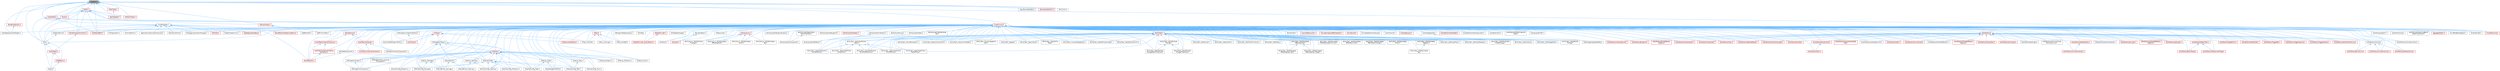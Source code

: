 digraph "IntVector.h"
{
 // INTERACTIVE_SVG=YES
 // LATEX_PDF_SIZE
  bgcolor="transparent";
  edge [fontname=Helvetica,fontsize=10,labelfontname=Helvetica,labelfontsize=10];
  node [fontname=Helvetica,fontsize=10,shape=box,height=0.2,width=0.4];
  Node1 [id="Node000001",label="IntVector.h",height=0.2,width=0.4,color="gray40", fillcolor="grey60", style="filled", fontcolor="black",tooltip=" "];
  Node1 -> Node2 [id="edge1_Node000001_Node000002",dir="back",color="steelblue1",style="solid",tooltip=" "];
  Node2 [id="Node000002",label="ClearReplacementShaders.h",height=0.2,width=0.4,color="grey40", fillcolor="white", style="filled",URL="$d9/d4e/ClearReplacementShaders_8h.html",tooltip=" "];
  Node1 -> Node3 [id="edge2_Node000001_Node000003",dir="back",color="steelblue1",style="solid",tooltip=" "];
  Node3 [id="Node000003",label="CopyTextureShaders.h",height=0.2,width=0.4,color="grey40", fillcolor="white", style="filled",URL="$dc/d7f/CopyTextureShaders_8h.html",tooltip=" "];
  Node1 -> Node4 [id="edge3_Node000001_Node000004",dir="back",color="steelblue1",style="solid",tooltip=" "];
  Node4 [id="Node000004",label="Core.h",height=0.2,width=0.4,color="grey40", fillcolor="white", style="filled",URL="$d6/dd7/Core_8h.html",tooltip=" "];
  Node4 -> Node5 [id="edge4_Node000004_Node000005",dir="back",color="steelblue1",style="solid",tooltip=" "];
  Node5 [id="Node000005",label="CoreUObject.h",height=0.2,width=0.4,color="red", fillcolor="#FFF0F0", style="filled",URL="$d0/ded/CoreUObject_8h.html",tooltip=" "];
  Node5 -> Node6 [id="edge5_Node000005_Node000006",dir="back",color="steelblue1",style="solid",tooltip=" "];
  Node6 [id="Node000006",label="Engine.h",height=0.2,width=0.4,color="grey40", fillcolor="white", style="filled",URL="$d1/d34/Public_2Engine_8h.html",tooltip=" "];
  Node5 -> Node8 [id="edge6_Node000005_Node000008",dir="back",color="steelblue1",style="solid",tooltip=" "];
  Node8 [id="Node000008",label="SlateBasics.h",height=0.2,width=0.4,color="red", fillcolor="#FFF0F0", style="filled",URL="$da/d2f/SlateBasics_8h.html",tooltip=" "];
  Node8 -> Node6 [id="edge7_Node000008_Node000006",dir="back",color="steelblue1",style="solid",tooltip=" "];
  Node4 -> Node6 [id="edge8_Node000004_Node000006",dir="back",color="steelblue1",style="solid",tooltip=" "];
  Node4 -> Node8 [id="edge9_Node000004_Node000008",dir="back",color="steelblue1",style="solid",tooltip=" "];
  Node1 -> Node13 [id="edge10_Node000001_Node000013",dir="back",color="steelblue1",style="solid",tooltip=" "];
  Node13 [id="Node000013",label="CoreDelegates.h",height=0.2,width=0.4,color="grey40", fillcolor="white", style="filled",URL="$d9/dc2/CoreDelegates_8h.html",tooltip=" "];
  Node13 -> Node14 [id="edge11_Node000013_Node000014",dir="back",color="steelblue1",style="solid",tooltip=" "];
  Node14 [id="Node000014",label="ApplicationLifecycleComponent.h",height=0.2,width=0.4,color="grey40", fillcolor="white", style="filled",URL="$de/db6/ApplicationLifecycleComponent_8h.html",tooltip=" "];
  Node13 -> Node15 [id="edge12_Node000013_Node000015",dir="back",color="steelblue1",style="solid",tooltip=" "];
  Node15 [id="Node000015",label="CallbackDevice.h",height=0.2,width=0.4,color="grey40", fillcolor="white", style="filled",URL="$d1/d7e/CallbackDevice_8h.html",tooltip=" "];
  Node15 -> Node4 [id="edge13_Node000015_Node000004",dir="back",color="steelblue1",style="solid",tooltip=" "];
  Node13 -> Node4 [id="edge14_Node000013_Node000004",dir="back",color="steelblue1",style="solid",tooltip=" "];
  Node13 -> Node16 [id="edge15_Node000013_Node000016",dir="back",color="steelblue1",style="solid",tooltip=" "];
  Node16 [id="Node000016",label="CoreSharedPCH.h",height=0.2,width=0.4,color="red", fillcolor="#FFF0F0", style="filled",URL="$d8/de5/CoreSharedPCH_8h.html",tooltip=" "];
  Node13 -> Node21 [id="edge16_Node000013_Node000021",dir="back",color="steelblue1",style="solid",tooltip=" "];
  Node21 [id="Node000021",label="KeyChainUtilities.h",height=0.2,width=0.4,color="grey40", fillcolor="white", style="filled",URL="$db/d66/KeyChainUtilities_8h.html",tooltip=" "];
  Node13 -> Node22 [id="edge17_Node000013_Node000022",dir="back",color="steelblue1",style="solid",tooltip=" "];
  Node22 [id="Node000022",label="NullApplication.h",height=0.2,width=0.4,color="grey40", fillcolor="white", style="filled",URL="$d8/deb/NullApplication_8h.html",tooltip=" "];
  Node13 -> Node23 [id="edge18_Node000013_Node000023",dir="back",color="steelblue1",style="solid",tooltip=" "];
  Node23 [id="Node000023",label="PackageLocalizationManager.h",height=0.2,width=0.4,color="grey40", fillcolor="white", style="filled",URL="$d6/d19/PackageLocalizationManager_8h.html",tooltip=" "];
  Node13 -> Node24 [id="edge19_Node000013_Node000024",dir="back",color="steelblue1",style="solid",tooltip=" "];
  Node24 [id="Node000024",label="RuntimeErrors.h",height=0.2,width=0.4,color="grey40", fillcolor="white", style="filled",URL="$de/d4b/RuntimeErrors_8h.html",tooltip=" "];
  Node13 -> Node25 [id="edge20_Node000013_Node000025",dir="back",color="steelblue1",style="solid",tooltip=" "];
  Node25 [id="Node000025",label="SWindow.h",height=0.2,width=0.4,color="red", fillcolor="#FFF0F0", style="filled",URL="$d2/d6d/SWindow_8h.html",tooltip=" "];
  Node13 -> Node465 [id="edge21_Node000013_Node000465",dir="back",color="steelblue1",style="solid",tooltip=" "];
  Node465 [id="Node000465",label="ShaderCodeArchive.h",height=0.2,width=0.4,color="grey40", fillcolor="white", style="filled",URL="$d4/dfd/ShaderCodeArchive_8h.html",tooltip=" "];
  Node13 -> Node466 [id="edge22_Node000013_Node000466",dir="back",color="steelblue1",style="solid",tooltip=" "];
  Node466 [id="Node000466",label="SlateApplicationBase.h",height=0.2,width=0.4,color="red", fillcolor="#FFF0F0", style="filled",URL="$d2/dfe/SlateApplicationBase_8h.html",tooltip=" "];
  Node13 -> Node183 [id="edge23_Node000013_Node000183",dir="back",color="steelblue1",style="solid",tooltip=" "];
  Node183 [id="Node000183",label="WorldPartition.h",height=0.2,width=0.4,color="red", fillcolor="#FFF0F0", style="filled",URL="$de/d1e/WorldPartition_8h.html",tooltip=" "];
  Node13 -> Node198 [id="edge24_Node000013_Node000198",dir="back",color="steelblue1",style="solid",tooltip=" "];
  Node198 [id="Node000198",label="WorldPartitionStreamingPolicy.h",height=0.2,width=0.4,color="red", fillcolor="#FFF0F0", style="filled",URL="$d8/d37/WorldPartitionStreamingPolicy_8h.html",tooltip=" "];
  Node1 -> Node566 [id="edge25_Node000001_Node000566",dir="back",color="steelblue1",style="solid",tooltip=" "];
  Node566 [id="Node000566",label="CoreMinimal.h",height=0.2,width=0.4,color="red", fillcolor="#FFF0F0", style="filled",URL="$d7/d67/CoreMinimal_8h.html",tooltip=" "];
  Node566 -> Node567 [id="edge26_Node000566_Node000567",dir="back",color="steelblue1",style="solid",tooltip=" "];
  Node567 [id="Node000567",label="AIAsyncTaskBlueprintProxy.h",height=0.2,width=0.4,color="grey40", fillcolor="white", style="filled",URL="$db/d07/AIAsyncTaskBlueprintProxy_8h.html",tooltip=" "];
  Node566 -> Node568 [id="edge27_Node000566_Node000568",dir="back",color="steelblue1",style="solid",tooltip=" "];
  Node568 [id="Node000568",label="AIBlueprintHelperLibrary.h",height=0.2,width=0.4,color="grey40", fillcolor="white", style="filled",URL="$dc/d00/AIBlueprintHelperLibrary_8h.html",tooltip=" "];
  Node566 -> Node569 [id="edge28_Node000566_Node000569",dir="back",color="steelblue1",style="solid",tooltip=" "];
  Node569 [id="Node000569",label="AIConfig.h",height=0.2,width=0.4,color="grey40", fillcolor="white", style="filled",URL="$da/da3/AIConfig_8h.html",tooltip=" "];
  Node566 -> Node570 [id="edge29_Node000566_Node000570",dir="back",color="steelblue1",style="solid",tooltip=" "];
  Node570 [id="Node000570",label="AIController.h",height=0.2,width=0.4,color="red", fillcolor="#FFF0F0", style="filled",URL="$d7/dd8/AIController_8h.html",tooltip=" "];
  Node566 -> Node573 [id="edge30_Node000566_Node000573",dir="back",color="steelblue1",style="solid",tooltip=" "];
  Node573 [id="Node000573",label="AIDataProvider.h",height=0.2,width=0.4,color="red", fillcolor="#FFF0F0", style="filled",URL="$dd/d5b/AIDataProvider_8h.html",tooltip=" "];
  Node573 -> Node574 [id="edge31_Node000573_Node000574",dir="back",color="steelblue1",style="solid",tooltip=" "];
  Node574 [id="Node000574",label="AIDataProvider_QueryParams.h",height=0.2,width=0.4,color="red", fillcolor="#FFF0F0", style="filled",URL="$d3/dd9/AIDataProvider__QueryParams_8h.html",tooltip=" "];
  Node566 -> Node574 [id="edge32_Node000566_Node000574",dir="back",color="steelblue1",style="solid",tooltip=" "];
  Node566 -> Node584 [id="edge33_Node000566_Node000584",dir="back",color="steelblue1",style="solid",tooltip=" "];
  Node584 [id="Node000584",label="AIHotSpotManager.h",height=0.2,width=0.4,color="grey40", fillcolor="white", style="filled",URL="$da/d1d/AIHotSpotManager_8h.html",tooltip=" "];
  Node566 -> Node585 [id="edge34_Node000566_Node000585",dir="back",color="steelblue1",style="solid",tooltip=" "];
  Node585 [id="Node000585",label="AIModule.h",height=0.2,width=0.4,color="grey40", fillcolor="white", style="filled",URL="$d9/df1/AIModule_8h.html",tooltip=" "];
  Node566 -> Node586 [id="edge35_Node000566_Node000586",dir="back",color="steelblue1",style="solid",tooltip=" "];
  Node586 [id="Node000586",label="AIPerceptionComponent.h",height=0.2,width=0.4,color="grey40", fillcolor="white", style="filled",URL="$d6/d0a/AIPerceptionComponent_8h.html",tooltip=" "];
  Node566 -> Node587 [id="edge36_Node000566_Node000587",dir="back",color="steelblue1",style="solid",tooltip=" "];
  Node587 [id="Node000587",label="AIPerceptionListenerInterface.h",height=0.2,width=0.4,color="grey40", fillcolor="white", style="filled",URL="$d4/dd7/AIPerceptionListenerInterface_8h.html",tooltip=" "];
  Node587 -> Node570 [id="edge37_Node000587_Node000570",dir="back",color="steelblue1",style="solid",tooltip=" "];
  Node566 -> Node588 [id="edge38_Node000566_Node000588",dir="back",color="steelblue1",style="solid",tooltip=" "];
  Node588 [id="Node000588",label="AIPerceptionStimuliSource\lComponent.h",height=0.2,width=0.4,color="grey40", fillcolor="white", style="filled",URL="$df/da3/AIPerceptionStimuliSourceComponent_8h.html",tooltip=" "];
  Node566 -> Node589 [id="edge39_Node000566_Node000589",dir="back",color="steelblue1",style="solid",tooltip=" "];
  Node589 [id="Node000589",label="AIPerceptionSystem.h",height=0.2,width=0.4,color="grey40", fillcolor="white", style="filled",URL="$d0/d08/AIPerceptionSystem_8h.html",tooltip=" "];
  Node589 -> Node586 [id="edge40_Node000589_Node000586",dir="back",color="steelblue1",style="solid",tooltip=" "];
  Node566 -> Node590 [id="edge41_Node000566_Node000590",dir="back",color="steelblue1",style="solid",tooltip=" "];
  Node590 [id="Node000590",label="AIPerceptionTypes.h",height=0.2,width=0.4,color="grey40", fillcolor="white", style="filled",URL="$de/d00/AIPerceptionTypes_8h.html",tooltip=" "];
  Node590 -> Node586 [id="edge42_Node000590_Node000586",dir="back",color="steelblue1",style="solid",tooltip=" "];
  Node590 -> Node589 [id="edge43_Node000590_Node000589",dir="back",color="steelblue1",style="solid",tooltip=" "];
  Node590 -> Node591 [id="edge44_Node000590_Node000591",dir="back",color="steelblue1",style="solid",tooltip=" "];
  Node591 [id="Node000591",label="AISense.h",height=0.2,width=0.4,color="red", fillcolor="#FFF0F0", style="filled",URL="$d3/dbd/AISense_8h.html",tooltip=" "];
  Node591 -> Node586 [id="edge45_Node000591_Node000586",dir="back",color="steelblue1",style="solid",tooltip=" "];
  Node591 -> Node588 [id="edge46_Node000591_Node000588",dir="back",color="steelblue1",style="solid",tooltip=" "];
  Node591 -> Node589 [id="edge47_Node000591_Node000589",dir="back",color="steelblue1",style="solid",tooltip=" "];
  Node591 -> Node592 [id="edge48_Node000591_Node000592",dir="back",color="steelblue1",style="solid",tooltip=" "];
  Node592 [id="Node000592",label="AISenseConfig.h",height=0.2,width=0.4,color="grey40", fillcolor="white", style="filled",URL="$d4/d73/AISenseConfig_8h.html",tooltip=" "];
  Node592 -> Node593 [id="edge49_Node000592_Node000593",dir="back",color="steelblue1",style="solid",tooltip=" "];
  Node593 [id="Node000593",label="AISenseConfig_Blueprint.h",height=0.2,width=0.4,color="grey40", fillcolor="white", style="filled",URL="$d7/ddf/AISenseConfig__Blueprint_8h.html",tooltip=" "];
  Node592 -> Node594 [id="edge50_Node000592_Node000594",dir="back",color="steelblue1",style="solid",tooltip=" "];
  Node594 [id="Node000594",label="AISenseConfig_Damage.h",height=0.2,width=0.4,color="grey40", fillcolor="white", style="filled",URL="$d4/d13/AISenseConfig__Damage_8h.html",tooltip=" "];
  Node592 -> Node595 [id="edge51_Node000592_Node000595",dir="back",color="steelblue1",style="solid",tooltip=" "];
  Node595 [id="Node000595",label="AISenseConfig_Hearing.h",height=0.2,width=0.4,color="grey40", fillcolor="white", style="filled",URL="$df/d81/AISenseConfig__Hearing_8h.html",tooltip=" "];
  Node592 -> Node596 [id="edge52_Node000592_Node000596",dir="back",color="steelblue1",style="solid",tooltip=" "];
  Node596 [id="Node000596",label="AISenseConfig_Prediction.h",height=0.2,width=0.4,color="grey40", fillcolor="white", style="filled",URL="$d2/d6e/AISenseConfig__Prediction_8h.html",tooltip=" "];
  Node592 -> Node597 [id="edge53_Node000592_Node000597",dir="back",color="steelblue1",style="solid",tooltip=" "];
  Node597 [id="Node000597",label="AISenseConfig_Sight.h",height=0.2,width=0.4,color="grey40", fillcolor="white", style="filled",URL="$d7/d17/AISenseConfig__Sight_8h.html",tooltip=" "];
  Node592 -> Node598 [id="edge54_Node000592_Node000598",dir="back",color="steelblue1",style="solid",tooltip=" "];
  Node598 [id="Node000598",label="AISenseConfig_Team.h",height=0.2,width=0.4,color="grey40", fillcolor="white", style="filled",URL="$dc/daf/AISenseConfig__Team_8h.html",tooltip=" "];
  Node592 -> Node599 [id="edge55_Node000592_Node000599",dir="back",color="steelblue1",style="solid",tooltip=" "];
  Node599 [id="Node000599",label="AISenseConfig_Touch.h",height=0.2,width=0.4,color="grey40", fillcolor="white", style="filled",URL="$df/d3a/AISenseConfig__Touch_8h.html",tooltip=" "];
  Node591 -> Node593 [id="edge56_Node000591_Node000593",dir="back",color="steelblue1",style="solid",tooltip=" "];
  Node591 -> Node594 [id="edge57_Node000591_Node000594",dir="back",color="steelblue1",style="solid",tooltip=" "];
  Node591 -> Node595 [id="edge58_Node000591_Node000595",dir="back",color="steelblue1",style="solid",tooltip=" "];
  Node591 -> Node596 [id="edge59_Node000591_Node000596",dir="back",color="steelblue1",style="solid",tooltip=" "];
  Node591 -> Node597 [id="edge60_Node000591_Node000597",dir="back",color="steelblue1",style="solid",tooltip=" "];
  Node591 -> Node598 [id="edge61_Node000591_Node000598",dir="back",color="steelblue1",style="solid",tooltip=" "];
  Node591 -> Node599 [id="edge62_Node000591_Node000599",dir="back",color="steelblue1",style="solid",tooltip=" "];
  Node591 -> Node600 [id="edge63_Node000591_Node000600",dir="back",color="steelblue1",style="solid",tooltip=" "];
  Node600 [id="Node000600",label="AISense_Blueprint.h",height=0.2,width=0.4,color="grey40", fillcolor="white", style="filled",URL="$d6/d30/AISense__Blueprint_8h.html",tooltip=" "];
  Node591 -> Node601 [id="edge64_Node000591_Node000601",dir="back",color="steelblue1",style="solid",tooltip=" "];
  Node601 [id="Node000601",label="AISense_Damage.h",height=0.2,width=0.4,color="grey40", fillcolor="white", style="filled",URL="$dd/d37/AISense__Damage_8h.html",tooltip=" "];
  Node601 -> Node594 [id="edge65_Node000601_Node000594",dir="back",color="steelblue1",style="solid",tooltip=" "];
  Node601 -> Node602 [id="edge66_Node000601_Node000602",dir="back",color="steelblue1",style="solid",tooltip=" "];
  Node602 [id="Node000602",label="AISenseEvent_Damage.h",height=0.2,width=0.4,color="grey40", fillcolor="white", style="filled",URL="$db/d23/AISenseEvent__Damage_8h.html",tooltip=" "];
  Node591 -> Node603 [id="edge67_Node000591_Node000603",dir="back",color="steelblue1",style="solid",tooltip=" "];
  Node603 [id="Node000603",label="AISense_Hearing.h",height=0.2,width=0.4,color="grey40", fillcolor="white", style="filled",URL="$dc/d03/AISense__Hearing_8h.html",tooltip=" "];
  Node603 -> Node595 [id="edge68_Node000603_Node000595",dir="back",color="steelblue1",style="solid",tooltip=" "];
  Node603 -> Node604 [id="edge69_Node000603_Node000604",dir="back",color="steelblue1",style="solid",tooltip=" "];
  Node604 [id="Node000604",label="AISenseEvent_Hearing.h",height=0.2,width=0.4,color="grey40", fillcolor="white", style="filled",URL="$df/d3a/AISenseEvent__Hearing_8h.html",tooltip=" "];
  Node591 -> Node605 [id="edge70_Node000591_Node000605",dir="back",color="steelblue1",style="solid",tooltip=" "];
  Node605 [id="Node000605",label="AISense_Prediction.h",height=0.2,width=0.4,color="grey40", fillcolor="white", style="filled",URL="$d4/de0/AISense__Prediction_8h.html",tooltip=" "];
  Node591 -> Node606 [id="edge71_Node000591_Node000606",dir="back",color="steelblue1",style="solid",tooltip=" "];
  Node606 [id="Node000606",label="AISense_Sight.h",height=0.2,width=0.4,color="grey40", fillcolor="white", style="filled",URL="$d7/d6f/AISense__Sight_8h.html",tooltip=" "];
  Node606 -> Node597 [id="edge72_Node000606_Node000597",dir="back",color="steelblue1",style="solid",tooltip=" "];
  Node606 -> Node607 [id="edge73_Node000606_Node000607",dir="back",color="steelblue1",style="solid",tooltip=" "];
  Node607 [id="Node000607",label="AISightTargetInterface.h",height=0.2,width=0.4,color="grey40", fillcolor="white", style="filled",URL="$d0/dd7/AISightTargetInterface_8h.html",tooltip=" "];
  Node591 -> Node608 [id="edge74_Node000591_Node000608",dir="back",color="steelblue1",style="solid",tooltip=" "];
  Node608 [id="Node000608",label="AISense_Team.h",height=0.2,width=0.4,color="grey40", fillcolor="white", style="filled",URL="$d7/d7a/AISense__Team_8h.html",tooltip=" "];
  Node608 -> Node598 [id="edge75_Node000608_Node000598",dir="back",color="steelblue1",style="solid",tooltip=" "];
  Node591 -> Node609 [id="edge76_Node000591_Node000609",dir="back",color="steelblue1",style="solid",tooltip=" "];
  Node609 [id="Node000609",label="AISense_Touch.h",height=0.2,width=0.4,color="grey40", fillcolor="white", style="filled",URL="$d6/db4/AISense__Touch_8h.html",tooltip=" "];
  Node590 -> Node592 [id="edge77_Node000590_Node000592",dir="back",color="steelblue1",style="solid",tooltip=" "];
  Node590 -> Node595 [id="edge78_Node000590_Node000595",dir="back",color="steelblue1",style="solid",tooltip=" "];
  Node590 -> Node597 [id="edge79_Node000590_Node000597",dir="back",color="steelblue1",style="solid",tooltip=" "];
  Node590 -> Node610 [id="edge80_Node000590_Node000610",dir="back",color="steelblue1",style="solid",tooltip=" "];
  Node610 [id="Node000610",label="AISenseEvent.h",height=0.2,width=0.4,color="grey40", fillcolor="white", style="filled",URL="$de/d44/AISenseEvent_8h.html",tooltip=" "];
  Node610 -> Node602 [id="edge81_Node000610_Node000602",dir="back",color="steelblue1",style="solid",tooltip=" "];
  Node610 -> Node604 [id="edge82_Node000610_Node000604",dir="back",color="steelblue1",style="solid",tooltip=" "];
  Node566 -> Node611 [id="edge83_Node000566_Node000611",dir="back",color="steelblue1",style="solid",tooltip=" "];
  Node611 [id="Node000611",label="AIResourceInterface.h",height=0.2,width=0.4,color="red", fillcolor="#FFF0F0", style="filled",URL="$dd/d0d/AIResourceInterface_8h.html",tooltip=" "];
  Node566 -> Node668 [id="edge84_Node000566_Node000668",dir="back",color="steelblue1",style="solid",tooltip=" "];
  Node668 [id="Node000668",label="AIResources.h",height=0.2,width=0.4,color="grey40", fillcolor="white", style="filled",URL="$d9/db0/AIResources_8h.html",tooltip=" "];
  Node566 -> Node591 [id="edge85_Node000566_Node000591",dir="back",color="steelblue1",style="solid",tooltip=" "];
  Node566 -> Node592 [id="edge86_Node000566_Node000592",dir="back",color="steelblue1",style="solid",tooltip=" "];
  Node566 -> Node593 [id="edge87_Node000566_Node000593",dir="back",color="steelblue1",style="solid",tooltip=" "];
  Node566 -> Node594 [id="edge88_Node000566_Node000594",dir="back",color="steelblue1",style="solid",tooltip=" "];
  Node566 -> Node595 [id="edge89_Node000566_Node000595",dir="back",color="steelblue1",style="solid",tooltip=" "];
  Node566 -> Node596 [id="edge90_Node000566_Node000596",dir="back",color="steelblue1",style="solid",tooltip=" "];
  Node566 -> Node597 [id="edge91_Node000566_Node000597",dir="back",color="steelblue1",style="solid",tooltip=" "];
  Node566 -> Node598 [id="edge92_Node000566_Node000598",dir="back",color="steelblue1",style="solid",tooltip=" "];
  Node566 -> Node599 [id="edge93_Node000566_Node000599",dir="back",color="steelblue1",style="solid",tooltip=" "];
  Node566 -> Node610 [id="edge94_Node000566_Node000610",dir="back",color="steelblue1",style="solid",tooltip=" "];
  Node566 -> Node602 [id="edge95_Node000566_Node000602",dir="back",color="steelblue1",style="solid",tooltip=" "];
  Node566 -> Node604 [id="edge96_Node000566_Node000604",dir="back",color="steelblue1",style="solid",tooltip=" "];
  Node566 -> Node600 [id="edge97_Node000566_Node000600",dir="back",color="steelblue1",style="solid",tooltip=" "];
  Node566 -> Node601 [id="edge98_Node000566_Node000601",dir="back",color="steelblue1",style="solid",tooltip=" "];
  Node566 -> Node603 [id="edge99_Node000566_Node000603",dir="back",color="steelblue1",style="solid",tooltip=" "];
  Node566 -> Node605 [id="edge100_Node000566_Node000605",dir="back",color="steelblue1",style="solid",tooltip=" "];
  Node566 -> Node606 [id="edge101_Node000566_Node000606",dir="back",color="steelblue1",style="solid",tooltip=" "];
  Node566 -> Node608 [id="edge102_Node000566_Node000608",dir="back",color="steelblue1",style="solid",tooltip=" "];
  Node566 -> Node609 [id="edge103_Node000566_Node000609",dir="back",color="steelblue1",style="solid",tooltip=" "];
  Node566 -> Node607 [id="edge104_Node000566_Node000607",dir="back",color="steelblue1",style="solid",tooltip=" "];
  Node566 -> Node669 [id="edge105_Node000566_Node000669",dir="back",color="steelblue1",style="solid",tooltip=" "];
  Node669 [id="Node000669",label="AISystem.h",height=0.2,width=0.4,color="red", fillcolor="#FFF0F0", style="filled",URL="$d0/d71/AISystem_8h.html",tooltip=" "];
  Node566 -> Node674 [id="edge106_Node000566_Node000674",dir="back",color="steelblue1",style="solid",tooltip=" "];
  Node674 [id="Node000674",label="AISystemBase.h",height=0.2,width=0.4,color="grey40", fillcolor="white", style="filled",URL="$d5/d44/AISystemBase_8h.html",tooltip=" "];
  Node674 -> Node585 [id="edge107_Node000674_Node000585",dir="back",color="steelblue1",style="solid",tooltip=" "];
  Node674 -> Node669 [id="edge108_Node000674_Node000669",dir="back",color="steelblue1",style="solid",tooltip=" "];
  Node566 -> Node675 [id="edge109_Node000566_Node000675",dir="back",color="steelblue1",style="solid",tooltip=" "];
  Node675 [id="Node000675",label="AITask.h",height=0.2,width=0.4,color="red", fillcolor="#FFF0F0", style="filled",URL="$d6/de2/AITask_8h.html",tooltip=" "];
  Node675 -> Node676 [id="edge110_Node000675_Node000676",dir="back",color="steelblue1",style="solid",tooltip=" "];
  Node676 [id="Node000676",label="AITask_LockLogic.h",height=0.2,width=0.4,color="grey40", fillcolor="white", style="filled",URL="$d8/d28/AITask__LockLogic_8h.html",tooltip=" "];
  Node675 -> Node665 [id="edge111_Node000675_Node000665",dir="back",color="steelblue1",style="solid",tooltip=" "];
  Node665 [id="Node000665",label="AITask_MoveTo.h",height=0.2,width=0.4,color="grey40", fillcolor="white", style="filled",URL="$d4/dc4/AITask__MoveTo_8h.html",tooltip=" "];
  Node675 -> Node677 [id="edge112_Node000675_Node000677",dir="back",color="steelblue1",style="solid",tooltip=" "];
  Node677 [id="Node000677",label="AITask_RunEQS.h",height=0.2,width=0.4,color="grey40", fillcolor="white", style="filled",URL="$d9/d9f/AITask__RunEQS_8h.html",tooltip=" "];
  Node566 -> Node676 [id="edge113_Node000566_Node000676",dir="back",color="steelblue1",style="solid",tooltip=" "];
  Node566 -> Node665 [id="edge114_Node000566_Node000665",dir="back",color="steelblue1",style="solid",tooltip=" "];
  Node566 -> Node677 [id="edge115_Node000566_Node000677",dir="back",color="steelblue1",style="solid",tooltip=" "];
  Node566 -> Node678 [id="edge116_Node000566_Node000678",dir="back",color="steelblue1",style="solid",tooltip=" "];
  Node678 [id="Node000678",label="AITypes.h",height=0.2,width=0.4,color="red", fillcolor="#FFF0F0", style="filled",URL="$dd/d64/AITypes_8h.html",tooltip=" "];
  Node678 -> Node567 [id="edge117_Node000678_Node000567",dir="back",color="steelblue1",style="solid",tooltip=" "];
  Node678 -> Node570 [id="edge118_Node000678_Node000570",dir="back",color="steelblue1",style="solid",tooltip=" "];
  Node678 -> Node590 [id="edge119_Node000678_Node000590",dir="back",color="steelblue1",style="solid",tooltip=" "];
  Node678 -> Node611 [id="edge120_Node000678_Node000611",dir="back",color="steelblue1",style="solid",tooltip=" "];
  Node678 -> Node665 [id="edge121_Node000678_Node000665",dir="back",color="steelblue1",style="solid",tooltip=" "];
  Node566 -> Node683 [id="edge122_Node000566_Node000683",dir="back",color="steelblue1",style="solid",tooltip=" "];
  Node683 [id="Node000683",label="AbilityAsync.h",height=0.2,width=0.4,color="red", fillcolor="#FFF0F0", style="filled",URL="$d8/dce/AbilityAsync_8h.html",tooltip=" "];
  Node683 -> Node684 [id="edge123_Node000683_Node000684",dir="back",color="steelblue1",style="solid",tooltip=" "];
  Node684 [id="Node000684",label="AbilityAsync_WaitAttribute\lChanged.h",height=0.2,width=0.4,color="grey40", fillcolor="white", style="filled",URL="$d8/d81/AbilityAsync__WaitAttributeChanged_8h.html",tooltip=" "];
  Node683 -> Node685 [id="edge124_Node000683_Node000685",dir="back",color="steelblue1",style="solid",tooltip=" "];
  Node685 [id="Node000685",label="AbilityAsync_WaitGameplay\lEffectApplied.h",height=0.2,width=0.4,color="grey40", fillcolor="white", style="filled",URL="$dd/d1a/AbilityAsync__WaitGameplayEffectApplied_8h.html",tooltip=" "];
  Node683 -> Node686 [id="edge125_Node000683_Node000686",dir="back",color="steelblue1",style="solid",tooltip=" "];
  Node686 [id="Node000686",label="AbilityAsync_WaitGameplay\lEvent.h",height=0.2,width=0.4,color="grey40", fillcolor="white", style="filled",URL="$d4/d2d/AbilityAsync__WaitGameplayEvent_8h.html",tooltip=" "];
  Node683 -> Node687 [id="edge126_Node000683_Node000687",dir="back",color="steelblue1",style="solid",tooltip=" "];
  Node687 [id="Node000687",label="AbilityAsync_WaitGameplay\lTag.h",height=0.2,width=0.4,color="grey40", fillcolor="white", style="filled",URL="$d8/dc5/AbilityAsync__WaitGameplayTag_8h.html",tooltip=" "];
  Node566 -> Node684 [id="edge127_Node000566_Node000684",dir="back",color="steelblue1",style="solid",tooltip=" "];
  Node566 -> Node685 [id="edge128_Node000566_Node000685",dir="back",color="steelblue1",style="solid",tooltip=" "];
  Node566 -> Node686 [id="edge129_Node000566_Node000686",dir="back",color="steelblue1",style="solid",tooltip=" "];
  Node566 -> Node687 [id="edge130_Node000566_Node000687",dir="back",color="steelblue1",style="solid",tooltip=" "];
  Node566 -> Node690 [id="edge131_Node000566_Node000690",dir="back",color="steelblue1",style="solid",tooltip=" "];
  Node690 [id="Node000690",label="AbilitySystemBlueprintLibrary.h",height=0.2,width=0.4,color="grey40", fillcolor="white", style="filled",URL="$d5/dd6/AbilitySystemBlueprintLibrary_8h.html",tooltip=" "];
  Node566 -> Node691 [id="edge132_Node000566_Node000691",dir="back",color="steelblue1",style="solid",tooltip=" "];
  Node691 [id="Node000691",label="AbilitySystemComponent.h",height=0.2,width=0.4,color="grey40", fillcolor="white", style="filled",URL="$d0/da3/AbilitySystemComponent_8h.html",tooltip=" "];
  Node566 -> Node692 [id="edge133_Node000566_Node000692",dir="back",color="steelblue1",style="solid",tooltip=" "];
  Node692 [id="Node000692",label="AbilitySystemDebugHUD.h",height=0.2,width=0.4,color="grey40", fillcolor="white", style="filled",URL="$dc/d84/AbilitySystemDebugHUD_8h.html",tooltip=" "];
  Node566 -> Node693 [id="edge134_Node000566_Node000693",dir="back",color="steelblue1",style="solid",tooltip=" "];
  Node693 [id="Node000693",label="AbilitySystemGlobals.h",height=0.2,width=0.4,color="red", fillcolor="#FFF0F0", style="filled",URL="$dc/d82/AbilitySystemGlobals_8h.html",tooltip=" "];
  Node566 -> Node695 [id="edge135_Node000566_Node000695",dir="back",color="steelblue1",style="solid",tooltip=" "];
  Node695 [id="Node000695",label="AbilitySystemInterface.h",height=0.2,width=0.4,color="grey40", fillcolor="white", style="filled",URL="$d8/d76/AbilitySystemInterface_8h.html",tooltip=" "];
  Node695 -> Node696 [id="edge136_Node000695_Node000696",dir="back",color="steelblue1",style="solid",tooltip=" "];
  Node696 [id="Node000696",label="AbilitySystemTestPawn.h",height=0.2,width=0.4,color="grey40", fillcolor="white", style="filled",URL="$d9/d5f/AbilitySystemTestPawn_8h.html",tooltip=" "];
  Node566 -> Node697 [id="edge137_Node000566_Node000697",dir="back",color="steelblue1",style="solid",tooltip=" "];
  Node697 [id="Node000697",label="AbilitySystemLog.h",height=0.2,width=0.4,color="grey40", fillcolor="white", style="filled",URL="$d9/d0f/AbilitySystemLog_8h.html",tooltip=" "];
  Node566 -> Node698 [id="edge138_Node000566_Node000698",dir="back",color="steelblue1",style="solid",tooltip=" "];
  Node698 [id="Node000698",label="AbilitySystemReplication\lProxyInterface.h",height=0.2,width=0.4,color="grey40", fillcolor="white", style="filled",URL="$d9/d17/AbilitySystemReplicationProxyInterface_8h.html",tooltip=" "];
  Node698 -> Node691 [id="edge139_Node000698_Node000691",dir="back",color="steelblue1",style="solid",tooltip=" "];
  Node566 -> Node699 [id="edge140_Node000566_Node000699",dir="back",color="steelblue1",style="solid",tooltip=" "];
  Node699 [id="Node000699",label="AbilitySystemStats.h",height=0.2,width=0.4,color="grey40", fillcolor="white", style="filled",URL="$d2/d42/AbilitySystemStats_8h.html",tooltip=" "];
  Node566 -> Node700 [id="edge141_Node000566_Node000700",dir="back",color="steelblue1",style="solid",tooltip=" "];
  Node700 [id="Node000700",label="AbilitySystemTestAttribute\lSet.h",height=0.2,width=0.4,color="grey40", fillcolor="white", style="filled",URL="$df/d1f/AbilitySystemTestAttributeSet_8h.html",tooltip=" "];
  Node566 -> Node696 [id="edge142_Node000566_Node000696",dir="back",color="steelblue1",style="solid",tooltip=" "];
  Node566 -> Node701 [id="edge143_Node000566_Node000701",dir="back",color="steelblue1",style="solid",tooltip=" "];
  Node701 [id="Node000701",label="AbilityTask.h",height=0.2,width=0.4,color="red", fillcolor="#FFF0F0", style="filled",URL="$d2/d8e/AbilityTask_8h.html",tooltip=" "];
  Node701 -> Node702 [id="edge144_Node000701_Node000702",dir="back",color="steelblue1",style="solid",tooltip=" "];
  Node702 [id="Node000702",label="AbilityTask_ApplyRootMotion\lConstantForce.h",height=0.2,width=0.4,color="grey40", fillcolor="white", style="filled",URL="$d0/de8/AbilityTask__ApplyRootMotionConstantForce_8h.html",tooltip=" "];
  Node701 -> Node703 [id="edge145_Node000701_Node000703",dir="back",color="steelblue1",style="solid",tooltip=" "];
  Node703 [id="Node000703",label="AbilityTask_ApplyRootMotion\lJumpForce.h",height=0.2,width=0.4,color="grey40", fillcolor="white", style="filled",URL="$d7/db6/AbilityTask__ApplyRootMotionJumpForce_8h.html",tooltip=" "];
  Node701 -> Node704 [id="edge146_Node000701_Node000704",dir="back",color="steelblue1",style="solid",tooltip=" "];
  Node704 [id="Node000704",label="AbilityTask_ApplyRootMotion\lMoveToActorForce.h",height=0.2,width=0.4,color="grey40", fillcolor="white", style="filled",URL="$d5/de3/AbilityTask__ApplyRootMotionMoveToActorForce_8h.html",tooltip=" "];
  Node701 -> Node705 [id="edge147_Node000701_Node000705",dir="back",color="steelblue1",style="solid",tooltip=" "];
  Node705 [id="Node000705",label="AbilityTask_ApplyRootMotion\lMoveToForce.h",height=0.2,width=0.4,color="grey40", fillcolor="white", style="filled",URL="$d3/dc3/AbilityTask__ApplyRootMotionMoveToForce_8h.html",tooltip=" "];
  Node701 -> Node706 [id="edge148_Node000701_Node000706",dir="back",color="steelblue1",style="solid",tooltip=" "];
  Node706 [id="Node000706",label="AbilityTask_ApplyRootMotion\lRadialForce.h",height=0.2,width=0.4,color="grey40", fillcolor="white", style="filled",URL="$da/d06/AbilityTask__ApplyRootMotionRadialForce_8h.html",tooltip=" "];
  Node701 -> Node707 [id="edge149_Node000701_Node000707",dir="back",color="steelblue1",style="solid",tooltip=" "];
  Node707 [id="Node000707",label="AbilityTask_ApplyRootMotion\l_Base.h",height=0.2,width=0.4,color="grey40", fillcolor="white", style="filled",URL="$d8/d7d/AbilityTask__ApplyRootMotion__Base_8h.html",tooltip=" "];
  Node707 -> Node702 [id="edge150_Node000707_Node000702",dir="back",color="steelblue1",style="solid",tooltip=" "];
  Node707 -> Node703 [id="edge151_Node000707_Node000703",dir="back",color="steelblue1",style="solid",tooltip=" "];
  Node707 -> Node704 [id="edge152_Node000707_Node000704",dir="back",color="steelblue1",style="solid",tooltip=" "];
  Node707 -> Node705 [id="edge153_Node000707_Node000705",dir="back",color="steelblue1",style="solid",tooltip=" "];
  Node707 -> Node706 [id="edge154_Node000707_Node000706",dir="back",color="steelblue1",style="solid",tooltip=" "];
  Node701 -> Node708 [id="edge155_Node000701_Node000708",dir="back",color="steelblue1",style="solid",tooltip=" "];
  Node708 [id="Node000708",label="AbilityTask_MoveToLocation.h",height=0.2,width=0.4,color="grey40", fillcolor="white", style="filled",URL="$da/d8d/AbilityTask__MoveToLocation_8h.html",tooltip=" "];
  Node701 -> Node709 [id="edge156_Node000701_Node000709",dir="back",color="steelblue1",style="solid",tooltip=" "];
  Node709 [id="Node000709",label="AbilityTask_NetworkSyncPoint.h",height=0.2,width=0.4,color="grey40", fillcolor="white", style="filled",URL="$dc/d62/AbilityTask__NetworkSyncPoint_8h.html",tooltip=" "];
  Node701 -> Node710 [id="edge157_Node000701_Node000710",dir="back",color="steelblue1",style="solid",tooltip=" "];
  Node710 [id="Node000710",label="AbilityTask_PlayAnimAndWait.h",height=0.2,width=0.4,color="grey40", fillcolor="white", style="filled",URL="$d4/d50/AbilityTask__PlayAnimAndWait_8h.html",tooltip=" "];
  Node701 -> Node711 [id="edge158_Node000701_Node000711",dir="back",color="steelblue1",style="solid",tooltip=" "];
  Node711 [id="Node000711",label="AbilityTask_PlayMontageAnd\lWait.h",height=0.2,width=0.4,color="grey40", fillcolor="white", style="filled",URL="$de/d05/AbilityTask__PlayMontageAndWait_8h.html",tooltip=" "];
  Node701 -> Node712 [id="edge159_Node000701_Node000712",dir="back",color="steelblue1",style="solid",tooltip=" "];
  Node712 [id="Node000712",label="AbilityTask_Repeat.h",height=0.2,width=0.4,color="grey40", fillcolor="white", style="filled",URL="$da/d7d/AbilityTask__Repeat_8h.html",tooltip=" "];
  Node701 -> Node713 [id="edge160_Node000701_Node000713",dir="back",color="steelblue1",style="solid",tooltip=" "];
  Node713 [id="Node000713",label="AbilityTask_SpawnActor.h",height=0.2,width=0.4,color="grey40", fillcolor="white", style="filled",URL="$dc/d97/AbilityTask__SpawnActor_8h.html",tooltip=" "];
  Node701 -> Node714 [id="edge161_Node000701_Node000714",dir="back",color="steelblue1",style="solid",tooltip=" "];
  Node714 [id="Node000714",label="AbilityTask_StartAbility\lState.h",height=0.2,width=0.4,color="grey40", fillcolor="white", style="filled",URL="$db/d91/AbilityTask__StartAbilityState_8h.html",tooltip=" "];
  Node701 -> Node715 [id="edge162_Node000701_Node000715",dir="back",color="steelblue1",style="solid",tooltip=" "];
  Node715 [id="Node000715",label="AbilityTask_VisualizeTargeting.h",height=0.2,width=0.4,color="grey40", fillcolor="white", style="filled",URL="$df/dbd/AbilityTask__VisualizeTargeting_8h.html",tooltip=" "];
  Node701 -> Node716 [id="edge163_Node000701_Node000716",dir="back",color="steelblue1",style="solid",tooltip=" "];
  Node716 [id="Node000716",label="AbilityTask_WaitAbilityActivate.h",height=0.2,width=0.4,color="grey40", fillcolor="white", style="filled",URL="$db/da3/AbilityTask__WaitAbilityActivate_8h.html",tooltip=" "];
  Node701 -> Node717 [id="edge164_Node000701_Node000717",dir="back",color="steelblue1",style="solid",tooltip=" "];
  Node717 [id="Node000717",label="AbilityTask_WaitAbilityCommit.h",height=0.2,width=0.4,color="grey40", fillcolor="white", style="filled",URL="$de/de8/AbilityTask__WaitAbilityCommit_8h.html",tooltip=" "];
  Node701 -> Node718 [id="edge165_Node000701_Node000718",dir="back",color="steelblue1",style="solid",tooltip=" "];
  Node718 [id="Node000718",label="AbilityTask_WaitAttribute\lChange.h",height=0.2,width=0.4,color="grey40", fillcolor="white", style="filled",URL="$dd/d60/AbilityTask__WaitAttributeChange_8h.html",tooltip=" "];
  Node718 -> Node719 [id="edge166_Node000718_Node000719",dir="back",color="steelblue1",style="solid",tooltip=" "];
  Node719 [id="Node000719",label="AbilityTask_WaitAttribute\lChangeRatioThreshold.h",height=0.2,width=0.4,color="grey40", fillcolor="white", style="filled",URL="$de/d5e/AbilityTask__WaitAttributeChangeRatioThreshold_8h.html",tooltip=" "];
  Node718 -> Node720 [id="edge167_Node000718_Node000720",dir="back",color="steelblue1",style="solid",tooltip=" "];
  Node720 [id="Node000720",label="AbilityTask_WaitAttribute\lChangeThreshold.h",height=0.2,width=0.4,color="grey40", fillcolor="white", style="filled",URL="$db/d3e/AbilityTask__WaitAttributeChangeThreshold_8h.html",tooltip=" "];
  Node701 -> Node719 [id="edge168_Node000701_Node000719",dir="back",color="steelblue1",style="solid",tooltip=" "];
  Node701 -> Node720 [id="edge169_Node000701_Node000720",dir="back",color="steelblue1",style="solid",tooltip=" "];
  Node701 -> Node721 [id="edge170_Node000701_Node000721",dir="back",color="steelblue1",style="solid",tooltip=" "];
  Node721 [id="Node000721",label="AbilityTask_WaitCancel.h",height=0.2,width=0.4,color="grey40", fillcolor="white", style="filled",URL="$dc/d16/AbilityTask__WaitCancel_8h.html",tooltip=" "];
  Node701 -> Node722 [id="edge171_Node000701_Node000722",dir="back",color="steelblue1",style="solid",tooltip=" "];
  Node722 [id="Node000722",label="AbilityTask_WaitConfirm.h",height=0.2,width=0.4,color="grey40", fillcolor="white", style="filled",URL="$d3/d4f/AbilityTask__WaitConfirm_8h.html",tooltip=" "];
  Node701 -> Node723 [id="edge172_Node000701_Node000723",dir="back",color="steelblue1",style="solid",tooltip=" "];
  Node723 [id="Node000723",label="AbilityTask_WaitConfirmCancel.h",height=0.2,width=0.4,color="grey40", fillcolor="white", style="filled",URL="$de/d88/AbilityTask__WaitConfirmCancel_8h.html",tooltip=" "];
  Node701 -> Node724 [id="edge173_Node000701_Node000724",dir="back",color="steelblue1",style="solid",tooltip=" "];
  Node724 [id="Node000724",label="AbilityTask_WaitDelay.h",height=0.2,width=0.4,color="grey40", fillcolor="white", style="filled",URL="$dc/d63/AbilityTask__WaitDelay_8h.html",tooltip=" "];
  Node701 -> Node725 [id="edge174_Node000701_Node000725",dir="back",color="steelblue1",style="solid",tooltip=" "];
  Node725 [id="Node000725",label="AbilityTask_WaitGameplay\lEffectApplied.h",height=0.2,width=0.4,color="grey40", fillcolor="white", style="filled",URL="$d8/dfe/AbilityTask__WaitGameplayEffectApplied_8h.html",tooltip=" "];
  Node725 -> Node726 [id="edge175_Node000725_Node000726",dir="back",color="steelblue1",style="solid",tooltip=" "];
  Node726 [id="Node000726",label="AbilityTask_WaitGameplay\lEffectApplied_Self.h",height=0.2,width=0.4,color="grey40", fillcolor="white", style="filled",URL="$d0/d01/AbilityTask__WaitGameplayEffectApplied__Self_8h.html",tooltip=" "];
  Node725 -> Node727 [id="edge176_Node000725_Node000727",dir="back",color="steelblue1",style="solid",tooltip=" "];
  Node727 [id="Node000727",label="AbilityTask_WaitGameplay\lEffectApplied_Target.h",height=0.2,width=0.4,color="grey40", fillcolor="white", style="filled",URL="$db/dc4/AbilityTask__WaitGameplayEffectApplied__Target_8h.html",tooltip=" "];
  Node701 -> Node728 [id="edge177_Node000701_Node000728",dir="back",color="steelblue1",style="solid",tooltip=" "];
  Node728 [id="Node000728",label="AbilityTask_WaitGameplay\lEffectBlockedImmunity.h",height=0.2,width=0.4,color="grey40", fillcolor="white", style="filled",URL="$d4/d24/AbilityTask__WaitGameplayEffectBlockedImmunity_8h.html",tooltip=" "];
  Node701 -> Node729 [id="edge178_Node000701_Node000729",dir="back",color="steelblue1",style="solid",tooltip=" "];
  Node729 [id="Node000729",label="AbilityTask_WaitGameplay\lEffectRemoved.h",height=0.2,width=0.4,color="grey40", fillcolor="white", style="filled",URL="$d1/da9/AbilityTask__WaitGameplayEffectRemoved_8h.html",tooltip=" "];
  Node701 -> Node730 [id="edge179_Node000701_Node000730",dir="back",color="steelblue1",style="solid",tooltip=" "];
  Node730 [id="Node000730",label="AbilityTask_WaitGameplay\lEffectStackChange.h",height=0.2,width=0.4,color="grey40", fillcolor="white", style="filled",URL="$de/db3/AbilityTask__WaitGameplayEffectStackChange_8h.html",tooltip=" "];
  Node701 -> Node731 [id="edge180_Node000701_Node000731",dir="back",color="steelblue1",style="solid",tooltip=" "];
  Node731 [id="Node000731",label="AbilityTask_WaitGameplay\lEvent.h",height=0.2,width=0.4,color="grey40", fillcolor="white", style="filled",URL="$dc/db8/AbilityTask__WaitGameplayEvent_8h.html",tooltip=" "];
  Node701 -> Node732 [id="edge181_Node000701_Node000732",dir="back",color="steelblue1",style="solid",tooltip=" "];
  Node732 [id="Node000732",label="AbilityTask_WaitGameplay\lTagBase.h",height=0.2,width=0.4,color="grey40", fillcolor="white", style="filled",URL="$d8/dd0/AbilityTask__WaitGameplayTagBase_8h.html",tooltip=" "];
  Node732 -> Node733 [id="edge182_Node000732_Node000733",dir="back",color="steelblue1",style="solid",tooltip=" "];
  Node733 [id="Node000733",label="AbilityTask_WaitGameplay\lTag.h",height=0.2,width=0.4,color="grey40", fillcolor="white", style="filled",URL="$d3/d4f/AbilityTask__WaitGameplayTag_8h.html",tooltip=" "];
  Node701 -> Node736 [id="edge183_Node000701_Node000736",dir="back",color="steelblue1",style="solid",tooltip=" "];
  Node736 [id="Node000736",label="AbilityTask_WaitInputPress.h",height=0.2,width=0.4,color="grey40", fillcolor="white", style="filled",URL="$d6/d00/AbilityTask__WaitInputPress_8h.html",tooltip=" "];
  Node701 -> Node737 [id="edge184_Node000701_Node000737",dir="back",color="steelblue1",style="solid",tooltip=" "];
  Node737 [id="Node000737",label="AbilityTask_WaitInputRelease.h",height=0.2,width=0.4,color="grey40", fillcolor="white", style="filled",URL="$d1/d89/AbilityTask__WaitInputRelease_8h.html",tooltip=" "];
  Node701 -> Node738 [id="edge185_Node000701_Node000738",dir="back",color="steelblue1",style="solid",tooltip=" "];
  Node738 [id="Node000738",label="AbilityTask_WaitMovement\lModeChange.h",height=0.2,width=0.4,color="grey40", fillcolor="white", style="filled",URL="$d9/df7/AbilityTask__WaitMovementModeChange_8h.html",tooltip=" "];
  Node701 -> Node739 [id="edge186_Node000701_Node000739",dir="back",color="steelblue1",style="solid",tooltip=" "];
  Node739 [id="Node000739",label="AbilityTask_WaitOverlap.h",height=0.2,width=0.4,color="grey40", fillcolor="white", style="filled",URL="$d9/dab/AbilityTask__WaitOverlap_8h.html",tooltip=" "];
  Node701 -> Node740 [id="edge187_Node000701_Node000740",dir="back",color="steelblue1",style="solid",tooltip=" "];
  Node740 [id="Node000740",label="AbilityTask_WaitTargetData.h",height=0.2,width=0.4,color="grey40", fillcolor="white", style="filled",URL="$d2/d40/AbilityTask__WaitTargetData_8h.html",tooltip=" "];
  Node701 -> Node741 [id="edge188_Node000701_Node000741",dir="back",color="steelblue1",style="solid",tooltip=" "];
  Node741 [id="Node000741",label="AbilityTask_WaitVelocity\lChange.h",height=0.2,width=0.4,color="grey40", fillcolor="white", style="filled",URL="$da/d38/AbilityTask__WaitVelocityChange_8h.html",tooltip=" "];
  Node566 -> Node702 [id="edge189_Node000566_Node000702",dir="back",color="steelblue1",style="solid",tooltip=" "];
  Node566 -> Node703 [id="edge190_Node000566_Node000703",dir="back",color="steelblue1",style="solid",tooltip=" "];
  Node566 -> Node704 [id="edge191_Node000566_Node000704",dir="back",color="steelblue1",style="solid",tooltip=" "];
  Node566 -> Node705 [id="edge192_Node000566_Node000705",dir="back",color="steelblue1",style="solid",tooltip=" "];
  Node566 -> Node706 [id="edge193_Node000566_Node000706",dir="back",color="steelblue1",style="solid",tooltip=" "];
  Node566 -> Node707 [id="edge194_Node000566_Node000707",dir="back",color="steelblue1",style="solid",tooltip=" "];
  Node566 -> Node708 [id="edge195_Node000566_Node000708",dir="back",color="steelblue1",style="solid",tooltip=" "];
  Node566 -> Node709 [id="edge196_Node000566_Node000709",dir="back",color="steelblue1",style="solid",tooltip=" "];
  Node566 -> Node710 [id="edge197_Node000566_Node000710",dir="back",color="steelblue1",style="solid",tooltip=" "];
  Node566 -> Node711 [id="edge198_Node000566_Node000711",dir="back",color="steelblue1",style="solid",tooltip=" "];
  Node566 -> Node712 [id="edge199_Node000566_Node000712",dir="back",color="steelblue1",style="solid",tooltip=" "];
  Node566 -> Node713 [id="edge200_Node000566_Node000713",dir="back",color="steelblue1",style="solid",tooltip=" "];
  Node566 -> Node714 [id="edge201_Node000566_Node000714",dir="back",color="steelblue1",style="solid",tooltip=" "];
  Node566 -> Node715 [id="edge202_Node000566_Node000715",dir="back",color="steelblue1",style="solid",tooltip=" "];
  Node566 -> Node716 [id="edge203_Node000566_Node000716",dir="back",color="steelblue1",style="solid",tooltip=" "];
  Node566 -> Node717 [id="edge204_Node000566_Node000717",dir="back",color="steelblue1",style="solid",tooltip=" "];
  Node566 -> Node718 [id="edge205_Node000566_Node000718",dir="back",color="steelblue1",style="solid",tooltip=" "];
  Node566 -> Node719 [id="edge206_Node000566_Node000719",dir="back",color="steelblue1",style="solid",tooltip=" "];
  Node566 -> Node720 [id="edge207_Node000566_Node000720",dir="back",color="steelblue1",style="solid",tooltip=" "];
  Node566 -> Node721 [id="edge208_Node000566_Node000721",dir="back",color="steelblue1",style="solid",tooltip=" "];
  Node566 -> Node722 [id="edge209_Node000566_Node000722",dir="back",color="steelblue1",style="solid",tooltip=" "];
  Node566 -> Node723 [id="edge210_Node000566_Node000723",dir="back",color="steelblue1",style="solid",tooltip=" "];
  Node566 -> Node724 [id="edge211_Node000566_Node000724",dir="back",color="steelblue1",style="solid",tooltip=" "];
  Node566 -> Node725 [id="edge212_Node000566_Node000725",dir="back",color="steelblue1",style="solid",tooltip=" "];
  Node566 -> Node726 [id="edge213_Node000566_Node000726",dir="back",color="steelblue1",style="solid",tooltip=" "];
  Node566 -> Node727 [id="edge214_Node000566_Node000727",dir="back",color="steelblue1",style="solid",tooltip=" "];
  Node566 -> Node728 [id="edge215_Node000566_Node000728",dir="back",color="steelblue1",style="solid",tooltip=" "];
  Node566 -> Node729 [id="edge216_Node000566_Node000729",dir="back",color="steelblue1",style="solid",tooltip=" "];
  Node566 -> Node730 [id="edge217_Node000566_Node000730",dir="back",color="steelblue1",style="solid",tooltip=" "];
  Node566 -> Node731 [id="edge218_Node000566_Node000731",dir="back",color="steelblue1",style="solid",tooltip=" "];
  Node566 -> Node733 [id="edge219_Node000566_Node000733",dir="back",color="steelblue1",style="solid",tooltip=" "];
  Node566 -> Node732 [id="edge220_Node000566_Node000732",dir="back",color="steelblue1",style="solid",tooltip=" "];
  Node566 -> Node736 [id="edge221_Node000566_Node000736",dir="back",color="steelblue1",style="solid",tooltip=" "];
  Node566 -> Node737 [id="edge222_Node000566_Node000737",dir="back",color="steelblue1",style="solid",tooltip=" "];
  Node566 -> Node738 [id="edge223_Node000566_Node000738",dir="back",color="steelblue1",style="solid",tooltip=" "];
  Node566 -> Node739 [id="edge224_Node000566_Node000739",dir="back",color="steelblue1",style="solid",tooltip=" "];
  Node566 -> Node740 [id="edge225_Node000566_Node000740",dir="back",color="steelblue1",style="solid",tooltip=" "];
  Node566 -> Node741 [id="edge226_Node000566_Node000741",dir="back",color="steelblue1",style="solid",tooltip=" "];
  Node566 -> Node742 [id="edge227_Node000566_Node000742",dir="back",color="steelblue1",style="solid",tooltip=" "];
  Node742 [id="Node000742",label="AboutScreen.h",height=0.2,width=0.4,color="grey40", fillcolor="white", style="filled",URL="$d0/d33/AboutScreen_8h.html",tooltip=" "];
  Node566 -> Node743 [id="edge228_Node000566_Node000743",dir="back",color="steelblue1",style="solid",tooltip=" "];
  Node743 [id="Node000743",label="AcquiredResources.h",height=0.2,width=0.4,color="red", fillcolor="#FFF0F0", style="filled",URL="$d2/dbe/AcquiredResources_8h.html",tooltip=" "];
  Node566 -> Node745 [id="edge229_Node000566_Node000745",dir="back",color="steelblue1",style="solid",tooltip=" "];
  Node745 [id="Node000745",label="ActiveGameplayEffectIterator.h",height=0.2,width=0.4,color="red", fillcolor="#FFF0F0", style="filled",URL="$d5/d9f/ActiveGameplayEffectIterator_8h.html",tooltip=" "];
  Node566 -> Node767 [id="edge230_Node000566_Node000767",dir="back",color="steelblue1",style="solid",tooltip=" "];
  Node767 [id="Node000767",label="ActiveSound.h",height=0.2,width=0.4,color="red", fillcolor="#FFF0F0", style="filled",URL="$dc/d95/ActiveSound_8h.html",tooltip=" "];
  Node566 -> Node773 [id="edge231_Node000566_Node000773",dir="back",color="steelblue1",style="solid",tooltip=" "];
  Node773 [id="Node000773",label="ActiveStateMachineScope.h",height=0.2,width=0.4,color="grey40", fillcolor="white", style="filled",URL="$db/d6d/ActiveStateMachineScope_8h.html",tooltip=" "];
  Node566 -> Node774 [id="edge232_Node000566_Node000774",dir="back",color="steelblue1",style="solid",tooltip=" "];
  Node774 [id="Node000774",label="ActorChannel.h",height=0.2,width=0.4,color="grey40", fillcolor="white", style="filled",URL="$d5/de0/ActorChannel_8h.html",tooltip=" "];
  Node566 -> Node775 [id="edge233_Node000566_Node000775",dir="back",color="steelblue1",style="solid",tooltip=" "];
  Node775 [id="Node000775",label="ActorDataLayer.h",height=0.2,width=0.4,color="red", fillcolor="#FFF0F0", style="filled",URL="$d1/d31/ActorDataLayer_8h.html",tooltip=" "];
  Node566 -> Node783 [id="edge234_Node000566_Node000783",dir="back",color="steelblue1",style="solid",tooltip=" "];
  Node783 [id="Node000783",label="ActorDescContainer.h",height=0.2,width=0.4,color="red", fillcolor="#FFF0F0", style="filled",URL="$de/df0/ActorDescContainer_8h.html",tooltip=" "];
  Node783 -> Node784 [id="edge235_Node000783_Node000784",dir="back",color="steelblue1",style="solid",tooltip=" "];
  Node784 [id="Node000784",label="ActorDescContainerCollection.h",height=0.2,width=0.4,color="red", fillcolor="#FFF0F0", style="filled",URL="$dc/df2/ActorDescContainerCollection_8h.html",tooltip=" "];
  Node783 -> Node787 [id="edge236_Node000783_Node000787",dir="back",color="steelblue1",style="solid",tooltip=" "];
  Node787 [id="Node000787",label="ActorDescContainerSubsystem.h",height=0.2,width=0.4,color="grey40", fillcolor="white", style="filled",URL="$d1/d29/ActorDescContainerSubsystem_8h.html",tooltip=" "];
  Node566 -> Node784 [id="edge237_Node000566_Node000784",dir="back",color="steelblue1",style="solid",tooltip=" "];
  Node566 -> Node789 [id="edge238_Node000566_Node000789",dir="back",color="steelblue1",style="solid",tooltip=" "];
  Node789 [id="Node000789",label="ActorDescContainerInstance.h",height=0.2,width=0.4,color="red", fillcolor="#FFF0F0", style="filled",URL="$d0/dd1/ActorDescContainerInstance_8h.html",tooltip=" "];
  Node789 -> Node790 [id="edge239_Node000789_Node000790",dir="back",color="steelblue1",style="solid",tooltip=" "];
  Node790 [id="Node000790",label="ActorDescContainerInstance\lCollection.h",height=0.2,width=0.4,color="red", fillcolor="#FFF0F0", style="filled",URL="$df/d80/ActorDescContainerInstanceCollection_8h.html",tooltip=" "];
  Node790 -> Node183 [id="edge240_Node000790_Node000183",dir="back",color="steelblue1",style="solid",tooltip=" "];
  Node789 -> Node183 [id="edge241_Node000789_Node000183",dir="back",color="steelblue1",style="solid",tooltip=" "];
  Node566 -> Node790 [id="edge242_Node000566_Node000790",dir="back",color="steelblue1",style="solid",tooltip=" "];
  Node566 -> Node787 [id="edge243_Node000566_Node000787",dir="back",color="steelblue1",style="solid",tooltip=" "];
  Node566 -> Node794 [id="edge244_Node000566_Node000794",dir="back",color="steelblue1",style="solid",tooltip=" "];
  Node794 [id="Node000794",label="ActorDescList.h",height=0.2,width=0.4,color="red", fillcolor="#FFF0F0", style="filled",URL="$d7/da2/ActorDescList_8h.html",tooltip=" "];
  Node794 -> Node783 [id="edge245_Node000794_Node000783",dir="back",color="steelblue1",style="solid",tooltip=" "];
  Node794 -> Node789 [id="edge246_Node000794_Node000789",dir="back",color="steelblue1",style="solid",tooltip=" "];
  Node566 -> Node796 [id="edge247_Node000566_Node000796",dir="back",color="steelblue1",style="solid",tooltip=" "];
  Node796 [id="Node000796",label="ActorDragDropGraphEdOp.h",height=0.2,width=0.4,color="grey40", fillcolor="white", style="filled",URL="$d0/d9b/ActorDragDropGraphEdOp_8h.html",tooltip=" "];
  Node566 -> Node797 [id="edge248_Node000566_Node000797",dir="back",color="steelblue1",style="solid",tooltip=" "];
  Node797 [id="Node000797",label="ActorDragDropOp.h",height=0.2,width=0.4,color="grey40", fillcolor="white", style="filled",URL="$dd/d1a/ActorDragDropOp_8h.html",tooltip=" "];
  Node797 -> Node796 [id="edge249_Node000797_Node000796",dir="back",color="steelblue1",style="solid",tooltip=" "];
  Node566 -> Node798 [id="edge250_Node000566_Node000798",dir="back",color="steelblue1",style="solid",tooltip=" "];
  Node798 [id="Node000798",label="ActorEditorContextState.h",height=0.2,width=0.4,color="red", fillcolor="#FFF0F0", style="filled",URL="$d4/d47/ActorEditorContextState_8h.html",tooltip=" "];
  Node566 -> Node800 [id="edge251_Node000566_Node000800",dir="back",color="steelblue1",style="solid",tooltip=" "];
  Node800 [id="Node000800",label="ActorEditorContextSubsystem.h",height=0.2,width=0.4,color="grey40", fillcolor="white", style="filled",URL="$da/d7e/ActorEditorContextSubsystem_8h.html",tooltip=" "];
  Node566 -> Node801 [id="edge252_Node000566_Node000801",dir="back",color="steelblue1",style="solid",tooltip=" "];
  Node801 [id="Node000801",label="ActorEditorUtils.h",height=0.2,width=0.4,color="grey40", fillcolor="white", style="filled",URL="$de/dd6/ActorEditorUtils_8h.html",tooltip=" "];
  Node566 -> Node802 [id="edge253_Node000566_Node000802",dir="back",color="steelblue1",style="solid",tooltip=" "];
  Node802 [id="Node000802",label="ActorElementEditorCopyAnd\lPaste.h",height=0.2,width=0.4,color="grey40", fillcolor="white", style="filled",URL="$d8/dc2/ActorElementEditorCopyAndPaste_8h.html",tooltip=" "];
  Node566 -> Node803 [id="edge254_Node000566_Node000803",dir="back",color="steelblue1",style="solid",tooltip=" "];
  Node803 [id="Node000803",label="ActorExporterT3D.h",height=0.2,width=0.4,color="grey40", fillcolor="white", style="filled",URL="$d8/dbf/ActorExporterT3D_8h.html",tooltip=" "];
  Node566 -> Node804 [id="edge255_Node000566_Node000804",dir="back",color="steelblue1",style="solid",tooltip=" "];
  Node804 [id="Node000804",label="ActorFactory.h",height=0.2,width=0.4,color="red", fillcolor="#FFF0F0", style="filled",URL="$d7/dae/ActorFactory_8h.html",tooltip=" "];
  Node804 -> Node805 [id="edge256_Node000804_Node000805",dir="back",color="steelblue1",style="solid",tooltip=" "];
  Node805 [id="Node000805",label="ActorFactoryAmbientSound.h",height=0.2,width=0.4,color="red", fillcolor="#FFF0F0", style="filled",URL="$dc/d73/ActorFactoryAmbientSound_8h.html",tooltip=" "];
  Node804 -> Node806 [id="edge257_Node000804_Node000806",dir="back",color="steelblue1",style="solid",tooltip=" "];
  Node806 [id="Node000806",label="ActorFactoryBlueprint.h",height=0.2,width=0.4,color="red", fillcolor="#FFF0F0", style="filled",URL="$d8/df5/ActorFactoryBlueprint_8h.html",tooltip=" "];
  Node804 -> Node807 [id="edge258_Node000804_Node000807",dir="back",color="steelblue1",style="solid",tooltip=" "];
  Node807 [id="Node000807",label="ActorFactoryBoxReflection\lCapture.h",height=0.2,width=0.4,color="red", fillcolor="#FFF0F0", style="filled",URL="$dd/d97/ActorFactoryBoxReflectionCapture_8h.html",tooltip=" "];
  Node804 -> Node809 [id="edge259_Node000804_Node000809",dir="back",color="steelblue1",style="solid",tooltip=" "];
  Node809 [id="Node000809",label="ActorFactoryCameraActor.h",height=0.2,width=0.4,color="red", fillcolor="#FFF0F0", style="filled",URL="$df/db7/ActorFactoryCameraActor_8h.html",tooltip=" "];
  Node804 -> Node810 [id="edge260_Node000804_Node000810",dir="back",color="steelblue1",style="solid",tooltip=" "];
  Node810 [id="Node000810",label="ActorFactoryCharacter.h",height=0.2,width=0.4,color="red", fillcolor="#FFF0F0", style="filled",URL="$d9/db9/ActorFactoryCharacter_8h.html",tooltip=" "];
  Node804 -> Node811 [id="edge261_Node000804_Node000811",dir="back",color="steelblue1",style="solid",tooltip=" "];
  Node811 [id="Node000811",label="ActorFactoryClass.h",height=0.2,width=0.4,color="red", fillcolor="#FFF0F0", style="filled",URL="$d8/df5/ActorFactoryClass_8h.html",tooltip=" "];
  Node804 -> Node812 [id="edge262_Node000804_Node000812",dir="back",color="steelblue1",style="solid",tooltip=" "];
  Node812 [id="Node000812",label="ActorFactoryDeferredDecal.h",height=0.2,width=0.4,color="red", fillcolor="#FFF0F0", style="filled",URL="$d3/db3/ActorFactoryDeferredDecal_8h.html",tooltip=" "];
  Node804 -> Node813 [id="edge263_Node000804_Node000813",dir="back",color="steelblue1",style="solid",tooltip=" "];
  Node813 [id="Node000813",label="ActorFactoryDirectionalLight.h",height=0.2,width=0.4,color="red", fillcolor="#FFF0F0", style="filled",URL="$d3/d54/ActorFactoryDirectionalLight_8h.html",tooltip=" "];
  Node804 -> Node814 [id="edge264_Node000804_Node000814",dir="back",color="steelblue1",style="solid",tooltip=" "];
  Node814 [id="Node000814",label="ActorFactoryEmitter.h",height=0.2,width=0.4,color="red", fillcolor="#FFF0F0", style="filled",URL="$df/d95/ActorFactoryEmitter_8h.html",tooltip=" "];
  Node804 -> Node815 [id="edge265_Node000804_Node000815",dir="back",color="steelblue1",style="solid",tooltip=" "];
  Node815 [id="Node000815",label="ActorFactoryEmptyActor.h",height=0.2,width=0.4,color="red", fillcolor="#FFF0F0", style="filled",URL="$df/d92/ActorFactoryEmptyActor_8h.html",tooltip=" "];
  Node815 -> Node816 [id="edge266_Node000815_Node000816",dir="back",color="steelblue1",style="solid",tooltip=" "];
  Node816 [id="Node000816",label="ActorFactoryPawn.h",height=0.2,width=0.4,color="red", fillcolor="#FFF0F0", style="filled",URL="$d5/d05/ActorFactoryPawn_8h.html",tooltip=" "];
  Node804 -> Node817 [id="edge267_Node000804_Node000817",dir="back",color="steelblue1",style="solid",tooltip=" "];
  Node817 [id="Node000817",label="ActorFactoryExponentialHeight\lFog.h",height=0.2,width=0.4,color="red", fillcolor="#FFF0F0", style="filled",URL="$de/d15/ActorFactoryExponentialHeightFog_8h.html",tooltip=" "];
  Node804 -> Node818 [id="edge268_Node000804_Node000818",dir="back",color="steelblue1",style="solid",tooltip=" "];
  Node818 [id="Node000818",label="ActorFactoryLocalFogVolume.h",height=0.2,width=0.4,color="grey40", fillcolor="white", style="filled",URL="$dc/db2/ActorFactoryLocalFogVolume_8h.html",tooltip=" "];
  Node804 -> Node819 [id="edge269_Node000804_Node000819",dir="back",color="steelblue1",style="solid",tooltip=" "];
  Node819 [id="Node000819",label="ActorFactoryNote.h",height=0.2,width=0.4,color="red", fillcolor="#FFF0F0", style="filled",URL="$da/d8c/ActorFactoryNote_8h.html",tooltip=" "];
  Node804 -> Node820 [id="edge270_Node000804_Node000820",dir="back",color="steelblue1",style="solid",tooltip=" "];
  Node820 [id="Node000820",label="ActorFactoryPhysicsAsset.h",height=0.2,width=0.4,color="red", fillcolor="#FFF0F0", style="filled",URL="$d0/d58/ActorFactoryPhysicsAsset_8h.html",tooltip=" "];
  Node804 -> Node821 [id="edge271_Node000804_Node000821",dir="back",color="steelblue1",style="solid",tooltip=" "];
  Node821 [id="Node000821",label="ActorFactoryPlanarReflection.h",height=0.2,width=0.4,color="grey40", fillcolor="white", style="filled",URL="$d0/d1d/ActorFactoryPlanarReflection_8h.html",tooltip=" "];
  Node804 -> Node822 [id="edge272_Node000804_Node000822",dir="back",color="steelblue1",style="solid",tooltip=" "];
  Node822 [id="Node000822",label="ActorFactoryPlaneReflection\lCapture.h",height=0.2,width=0.4,color="red", fillcolor="#FFF0F0", style="filled",URL="$d8/dfd/ActorFactoryPlaneReflectionCapture_8h.html",tooltip=" "];
  Node804 -> Node823 [id="edge273_Node000804_Node000823",dir="back",color="steelblue1",style="solid",tooltip=" "];
  Node823 [id="Node000823",label="ActorFactoryPlayerStart.h",height=0.2,width=0.4,color="red", fillcolor="#FFF0F0", style="filled",URL="$d8/d7e/ActorFactoryPlayerStart_8h.html",tooltip=" "];
  Node804 -> Node824 [id="edge274_Node000804_Node000824",dir="back",color="steelblue1",style="solid",tooltip=" "];
  Node824 [id="Node000824",label="ActorFactoryPointLight.h",height=0.2,width=0.4,color="red", fillcolor="#FFF0F0", style="filled",URL="$d5/d37/ActorFactoryPointLight_8h.html",tooltip=" "];
  Node804 -> Node825 [id="edge275_Node000804_Node000825",dir="back",color="steelblue1",style="solid",tooltip=" "];
  Node825 [id="Node000825",label="ActorFactoryRectLight.h",height=0.2,width=0.4,color="grey40", fillcolor="white", style="filled",URL="$d1/d97/ActorFactoryRectLight_8h.html",tooltip=" "];
  Node804 -> Node826 [id="edge276_Node000804_Node000826",dir="back",color="steelblue1",style="solid",tooltip=" "];
  Node826 [id="Node000826",label="ActorFactoryRuntimeVirtual\lTextureVolume.h",height=0.2,width=0.4,color="grey40", fillcolor="white", style="filled",URL="$d6/dd7/ActorFactoryRuntimeVirtualTextureVolume_8h.html",tooltip=" "];
  Node804 -> Node827 [id="edge277_Node000804_Node000827",dir="back",color="steelblue1",style="solid",tooltip=" "];
  Node827 [id="Node000827",label="ActorFactorySkeletalMesh.h",height=0.2,width=0.4,color="red", fillcolor="#FFF0F0", style="filled",URL="$d7/dbb/ActorFactorySkeletalMesh_8h.html",tooltip=" "];
  Node827 -> Node828 [id="edge278_Node000827_Node000828",dir="back",color="steelblue1",style="solid",tooltip=" "];
  Node828 [id="Node000828",label="ActorFactoryAnimationAsset.h",height=0.2,width=0.4,color="red", fillcolor="#FFF0F0", style="filled",URL="$db/d5e/ActorFactoryAnimationAsset_8h.html",tooltip=" "];
  Node804 -> Node829 [id="edge279_Node000804_Node000829",dir="back",color="steelblue1",style="solid",tooltip=" "];
  Node829 [id="Node000829",label="ActorFactorySkyAtmosphere.h",height=0.2,width=0.4,color="grey40", fillcolor="white", style="filled",URL="$d2/d7c/ActorFactorySkyAtmosphere_8h.html",tooltip=" "];
  Node804 -> Node830 [id="edge280_Node000804_Node000830",dir="back",color="steelblue1",style="solid",tooltip=" "];
  Node830 [id="Node000830",label="ActorFactorySkyLight.h",height=0.2,width=0.4,color="red", fillcolor="#FFF0F0", style="filled",URL="$d2/d21/ActorFactorySkyLight_8h.html",tooltip=" "];
  Node804 -> Node831 [id="edge281_Node000804_Node000831",dir="back",color="steelblue1",style="solid",tooltip=" "];
  Node831 [id="Node000831",label="ActorFactorySphereReflection\lCapture.h",height=0.2,width=0.4,color="red", fillcolor="#FFF0F0", style="filled",URL="$de/db8/ActorFactorySphereReflectionCapture_8h.html",tooltip=" "];
  Node804 -> Node832 [id="edge282_Node000804_Node000832",dir="back",color="steelblue1",style="solid",tooltip=" "];
  Node832 [id="Node000832",label="ActorFactorySpotLight.h",height=0.2,width=0.4,color="red", fillcolor="#FFF0F0", style="filled",URL="$d6/d7f/ActorFactorySpotLight_8h.html",tooltip=" "];
  Node804 -> Node833 [id="edge283_Node000804_Node000833",dir="back",color="steelblue1",style="solid",tooltip=" "];
  Node833 [id="Node000833",label="ActorFactoryStaticMesh.h",height=0.2,width=0.4,color="red", fillcolor="#FFF0F0", style="filled",URL="$d2/dd1/ActorFactoryStaticMesh_8h.html",tooltip=" "];
  Node833 -> Node834 [id="edge284_Node000833_Node000834",dir="back",color="steelblue1",style="solid",tooltip=" "];
  Node834 [id="Node000834",label="ActorFactoryBasicShape.h",height=0.2,width=0.4,color="red", fillcolor="#FFF0F0", style="filled",URL="$d4/d0b/ActorFactoryBasicShape_8h.html",tooltip=" "];
  Node833 -> Node835 [id="edge285_Node000833_Node000835",dir="back",color="steelblue1",style="solid",tooltip=" "];
  Node835 [id="Node000835",label="ActorFactoryInteractiveFoliage.h",height=0.2,width=0.4,color="red", fillcolor="#FFF0F0", style="filled",URL="$db/df4/ActorFactoryInteractiveFoliage_8h.html",tooltip=" "];
  Node804 -> Node836 [id="edge286_Node000804_Node000836",dir="back",color="steelblue1",style="solid",tooltip=" "];
  Node836 [id="Node000836",label="ActorFactoryTargetPoint.h",height=0.2,width=0.4,color="red", fillcolor="#FFF0F0", style="filled",URL="$db/d69/ActorFactoryTargetPoint_8h.html",tooltip=" "];
  Node804 -> Node837 [id="edge287_Node000804_Node000837",dir="back",color="steelblue1",style="solid",tooltip=" "];
  Node837 [id="Node000837",label="ActorFactoryTextRender.h",height=0.2,width=0.4,color="red", fillcolor="#FFF0F0", style="filled",URL="$d8/d4c/ActorFactoryTextRender_8h.html",tooltip=" "];
  Node804 -> Node838 [id="edge288_Node000804_Node000838",dir="back",color="steelblue1",style="solid",tooltip=" "];
  Node838 [id="Node000838",label="ActorFactoryTriggerBox.h",height=0.2,width=0.4,color="red", fillcolor="#FFF0F0", style="filled",URL="$d9/dbe/ActorFactoryTriggerBox_8h.html",tooltip=" "];
  Node804 -> Node839 [id="edge289_Node000804_Node000839",dir="back",color="steelblue1",style="solid",tooltip=" "];
  Node839 [id="Node000839",label="ActorFactoryTriggerCapsule.h",height=0.2,width=0.4,color="red", fillcolor="#FFF0F0", style="filled",URL="$dd/d0f/ActorFactoryTriggerCapsule_8h.html",tooltip=" "];
  Node804 -> Node840 [id="edge290_Node000804_Node000840",dir="back",color="steelblue1",style="solid",tooltip=" "];
  Node840 [id="Node000840",label="ActorFactoryTriggerSphere.h",height=0.2,width=0.4,color="red", fillcolor="#FFF0F0", style="filled",URL="$d9/dbe/ActorFactoryTriggerSphere_8h.html",tooltip=" "];
  Node804 -> Node841 [id="edge291_Node000804_Node000841",dir="back",color="steelblue1",style="solid",tooltip=" "];
  Node841 [id="Node000841",label="ActorFactoryVectorFieldVolume.h",height=0.2,width=0.4,color="red", fillcolor="#FFF0F0", style="filled",URL="$d9/d89/ActorFactoryVectorFieldVolume_8h.html",tooltip=" "];
  Node804 -> Node842 [id="edge292_Node000804_Node000842",dir="back",color="steelblue1",style="solid",tooltip=" "];
  Node842 [id="Node000842",label="ActorFactoryVolume.h",height=0.2,width=0.4,color="grey40", fillcolor="white", style="filled",URL="$df/d08/ActorFactoryVolume_8h.html",tooltip=" "];
  Node842 -> Node843 [id="edge293_Node000842_Node000843",dir="back",color="steelblue1",style="solid",tooltip=" "];
  Node843 [id="Node000843",label="ActorFactoryBoxVolume.h",height=0.2,width=0.4,color="red", fillcolor="#FFF0F0", style="filled",URL="$d3/db0/ActorFactoryBoxVolume_8h.html",tooltip=" "];
  Node842 -> Node844 [id="edge294_Node000842_Node000844",dir="back",color="steelblue1",style="solid",tooltip=" "];
  Node844 [id="Node000844",label="ActorFactoryCylinderVolume.h",height=0.2,width=0.4,color="red", fillcolor="#FFF0F0", style="filled",URL="$d9/da5/ActorFactoryCylinderVolume_8h.html",tooltip=" "];
  Node842 -> Node845 [id="edge295_Node000842_Node000845",dir="back",color="steelblue1",style="solid",tooltip=" "];
  Node845 [id="Node000845",label="ActorFactorySphereVolume.h",height=0.2,width=0.4,color="red", fillcolor="#FFF0F0", style="filled",URL="$d3/d12/ActorFactorySphereVolume_8h.html",tooltip=" "];
  Node804 -> Node846 [id="edge296_Node000804_Node000846",dir="back",color="steelblue1",style="solid",tooltip=" "];
  Node846 [id="Node000846",label="ActorFactoryVolumetricCloud.h",height=0.2,width=0.4,color="grey40", fillcolor="white", style="filled",URL="$d5/da1/ActorFactoryVolumetricCloud_8h.html",tooltip=" "];
  Node566 -> Node805 [id="edge297_Node000566_Node000805",dir="back",color="steelblue1",style="solid",tooltip=" "];
  Node566 -> Node828 [id="edge298_Node000566_Node000828",dir="back",color="steelblue1",style="solid",tooltip=" "];
  Node566 -> Node834 [id="edge299_Node000566_Node000834",dir="back",color="steelblue1",style="solid",tooltip=" "];
  Node566 -> Node806 [id="edge300_Node000566_Node000806",dir="back",color="steelblue1",style="solid",tooltip=" "];
  Node566 -> Node807 [id="edge301_Node000566_Node000807",dir="back",color="steelblue1",style="solid",tooltip=" "];
  Node566 -> Node843 [id="edge302_Node000566_Node000843",dir="back",color="steelblue1",style="solid",tooltip=" "];
  Node566 -> Node809 [id="edge303_Node000566_Node000809",dir="back",color="steelblue1",style="solid",tooltip=" "];
  Node566 -> Node810 [id="edge304_Node000566_Node000810",dir="back",color="steelblue1",style="solid",tooltip=" "];
  Node566 -> Node811 [id="edge305_Node000566_Node000811",dir="back",color="steelblue1",style="solid",tooltip=" "];
  Node566 -> Node844 [id="edge306_Node000566_Node000844",dir="back",color="steelblue1",style="solid",tooltip=" "];
  Node566 -> Node812 [id="edge307_Node000566_Node000812",dir="back",color="steelblue1",style="solid",tooltip=" "];
  Node566 -> Node813 [id="edge308_Node000566_Node000813",dir="back",color="steelblue1",style="solid",tooltip=" "];
  Node566 -> Node814 [id="edge309_Node000566_Node000814",dir="back",color="steelblue1",style="solid",tooltip=" "];
  Node566 -> Node815 [id="edge310_Node000566_Node000815",dir="back",color="steelblue1",style="solid",tooltip=" "];
  Node566 -> Node817 [id="edge311_Node000566_Node000817",dir="back",color="steelblue1",style="solid",tooltip=" "];
  Node566 -> Node835 [id="edge312_Node000566_Node000835",dir="back",color="steelblue1",style="solid",tooltip=" "];
  Node566 -> Node818 [id="edge313_Node000566_Node000818",dir="back",color="steelblue1",style="solid",tooltip=" "];
  Node566 -> Node819 [id="edge314_Node000566_Node000819",dir="back",color="steelblue1",style="solid",tooltip=" "];
  Node566 -> Node816 [id="edge315_Node000566_Node000816",dir="back",color="steelblue1",style="solid",tooltip=" "];
  Node566 -> Node820 [id="edge316_Node000566_Node000820",dir="back",color="steelblue1",style="solid",tooltip=" "];
  Node566 -> Node821 [id="edge317_Node000566_Node000821",dir="back",color="steelblue1",style="solid",tooltip=" "];
  Node566 -> Node822 [id="edge318_Node000566_Node000822",dir="back",color="steelblue1",style="solid",tooltip=" "];
  Node566 -> Node823 [id="edge319_Node000566_Node000823",dir="back",color="steelblue1",style="solid",tooltip=" "];
  Node566 -> Node824 [id="edge320_Node000566_Node000824",dir="back",color="steelblue1",style="solid",tooltip=" "];
  Node566 -> Node825 [id="edge321_Node000566_Node000825",dir="back",color="steelblue1",style="solid",tooltip=" "];
  Node566 -> Node826 [id="edge322_Node000566_Node000826",dir="back",color="steelblue1",style="solid",tooltip=" "];
  Node566 -> Node827 [id="edge323_Node000566_Node000827",dir="back",color="steelblue1",style="solid",tooltip=" "];
  Node566 -> Node829 [id="edge324_Node000566_Node000829",dir="back",color="steelblue1",style="solid",tooltip=" "];
  Node566 -> Node830 [id="edge325_Node000566_Node000830",dir="back",color="steelblue1",style="solid",tooltip=" "];
  Node566 -> Node831 [id="edge326_Node000566_Node000831",dir="back",color="steelblue1",style="solid",tooltip=" "];
  Node566 -> Node845 [id="edge327_Node000566_Node000845",dir="back",color="steelblue1",style="solid",tooltip=" "];
  Node566 -> Node832 [id="edge328_Node000566_Node000832",dir="back",color="steelblue1",style="solid",tooltip=" "];
  Node566 -> Node833 [id="edge329_Node000566_Node000833",dir="back",color="steelblue1",style="solid",tooltip=" "];
  Node566 -> Node836 [id="edge330_Node000566_Node000836",dir="back",color="steelblue1",style="solid",tooltip=" "];
  Node566 -> Node837 [id="edge331_Node000566_Node000837",dir="back",color="steelblue1",style="solid",tooltip=" "];
  Node566 -> Node838 [id="edge332_Node000566_Node000838",dir="back",color="steelblue1",style="solid",tooltip=" "];
  Node566 -> Node839 [id="edge333_Node000566_Node000839",dir="back",color="steelblue1",style="solid",tooltip=" "];
  Node566 -> Node840 [id="edge334_Node000566_Node000840",dir="back",color="steelblue1",style="solid",tooltip=" "];
  Node566 -> Node841 [id="edge335_Node000566_Node000841",dir="back",color="steelblue1",style="solid",tooltip=" "];
  Node566 -> Node842 [id="edge336_Node000566_Node000842",dir="back",color="steelblue1",style="solid",tooltip=" "];
  Node566 -> Node846 [id="edge337_Node000566_Node000846",dir="back",color="steelblue1",style="solid",tooltip=" "];
  Node566 -> Node847 [id="edge338_Node000566_Node000847",dir="back",color="steelblue1",style="solid",tooltip=" "];
  Node847 [id="Node000847",label="ActorGroupingUtils.h",height=0.2,width=0.4,color="grey40", fillcolor="white", style="filled",URL="$d0/d13/ActorGroupingUtils_8h.html",tooltip=" "];
  Node566 -> Node848 [id="edge339_Node000566_Node000848",dir="back",color="steelblue1",style="solid",tooltip=" "];
  Node848 [id="Node000848",label="ActorPositioning.h",height=0.2,width=0.4,color="grey40", fillcolor="white", style="filled",URL="$d8/dca/ActorPositioning_8h.html",tooltip=" "];
  Node566 -> Node849 [id="edge340_Node000566_Node000849",dir="back",color="steelblue1",style="solid",tooltip=" "];
  Node849 [id="Node000849",label="ActorReferencesUtils.h",height=0.2,width=0.4,color="grey40", fillcolor="white", style="filled",URL="$d8/de6/ActorReferencesUtils_8h.html",tooltip=" "];
  Node849 -> Node183 [id="edge341_Node000849_Node000183",dir="back",color="steelblue1",style="solid",tooltip=" "];
  Node566 -> Node850 [id="edge342_Node000566_Node000850",dir="back",color="steelblue1",style="solid",tooltip=" "];
  Node850 [id="Node000850",label="ActorTextureStreamingBuild\lDataComponent.h",height=0.2,width=0.4,color="grey40", fillcolor="white", style="filled",URL="$d2/d6d/ActorTextureStreamingBuildDataComponent_8h.html",tooltip=" "];
  Node566 -> Node851 [id="edge343_Node000566_Node000851",dir="back",color="steelblue1",style="solid",tooltip=" "];
  Node851 [id="Node000851",label="AddPatchTool.h",height=0.2,width=0.4,color="grey40", fillcolor="white", style="filled",URL="$d5/deb/AddPatchTool_8h.html",tooltip=" "];
  Node566 -> Node852 [id="edge344_Node000566_Node000852",dir="back",color="steelblue1",style="solid",tooltip=" "];
  Node852 [id="Node000852",label="AddPrimitiveTool.h",height=0.2,width=0.4,color="grey40", fillcolor="white", style="filled",URL="$d5/dbf/AddPrimitiveTool_8h.html",tooltip=" "];
  Node566 -> Node853 [id="edge345_Node000566_Node000853",dir="back",color="steelblue1",style="solid",tooltip=" "];
  Node853 [id="Node000853",label="AggregateGeom.h",height=0.2,width=0.4,color="red", fillcolor="#FFF0F0", style="filled",URL="$d2/d21/AggregateGeom_8h.html",tooltip=" "];
  Node566 -> Node978 [id="edge346_Node000566_Node000978",dir="back",color="steelblue1",style="solid",tooltip=" "];
  Node978 [id="Node000978",label="AimOffsetBlendSpace.h",height=0.2,width=0.4,color="grey40", fillcolor="white", style="filled",URL="$d3/d5d/AimOffsetBlendSpace_8h.html",tooltip=" "];
  Node566 -> Node14 [id="edge347_Node000566_Node000014",dir="back",color="steelblue1",style="solid",tooltip=" "];
  Node566 -> Node2 [id="edge348_Node000566_Node000002",dir="back",color="steelblue1",style="solid",tooltip=" "];
  Node566 -> Node4 [id="edge349_Node000566_Node000004",dir="back",color="steelblue1",style="solid",tooltip=" "];
  Node566 -> Node16 [id="edge350_Node000566_Node000016",dir="back",color="steelblue1",style="solid",tooltip=" "];
  Node566 -> Node6250 [id="edge351_Node000566_Node006250",dir="back",color="steelblue1",style="solid",tooltip=" "];
  Node6250 [id="Node006250",label="GroomBuilder.h",height=0.2,width=0.4,color="grey40", fillcolor="white", style="filled",URL="$d3/d30/GroomBuilder_8h.html",tooltip=" "];
  Node566 -> Node21 [id="edge352_Node000566_Node000021",dir="back",color="steelblue1",style="solid",tooltip=" "];
  Node566 -> Node23 [id="edge353_Node000566_Node000023",dir="back",color="steelblue1",style="solid",tooltip=" "];
  Node566 -> Node25 [id="edge354_Node000566_Node000025",dir="back",color="steelblue1",style="solid",tooltip=" "];
  Node566 -> Node465 [id="edge355_Node000566_Node000465",dir="back",color="steelblue1",style="solid",tooltip=" "];
  Node566 -> Node466 [id="edge356_Node000566_Node000466",dir="back",color="steelblue1",style="solid",tooltip=" "];
  Node566 -> Node6402 [id="edge357_Node000566_Node006402",dir="back",color="steelblue1",style="solid",tooltip=" "];
  Node6402 [id="Node006402",label="VirtualTexturing.h",height=0.2,width=0.4,color="red", fillcolor="#FFF0F0", style="filled",URL="$da/da6/VirtualTexturing_8h.html",tooltip=" "];
  Node566 -> Node7340 [id="edge358_Node000566_Node007340",dir="back",color="steelblue1",style="solid",tooltip=" "];
  Node7340 [id="Node007340",label="WorldCompositionUtility.h",height=0.2,width=0.4,color="red", fillcolor="#FFF0F0", style="filled",URL="$d4/de1/WorldCompositionUtility_8h.html",tooltip=" "];
  Node7340 -> Node5 [id="edge359_Node007340_Node000005",dir="back",color="steelblue1",style="solid",tooltip=" "];
  Node566 -> Node183 [id="edge360_Node000566_Node000183",dir="back",color="steelblue1",style="solid",tooltip=" "];
  Node1 -> Node16 [id="edge361_Node000001_Node000016",dir="back",color="steelblue1",style="solid",tooltip=" "];
  Node1 -> Node7225 [id="edge362_Node000001_Node007225",dir="back",color="steelblue1",style="solid",tooltip=" "];
  Node7225 [id="Node007225",label="GeometrySelection.h",height=0.2,width=0.4,color="red", fillcolor="#FFF0F0", style="filled",URL="$d7/d9a/GeometrySelection_8h.html",tooltip=" "];
  Node1 -> Node6250 [id="edge363_Node000001_Node006250",dir="back",color="steelblue1",style="solid",tooltip=" "];
  Node1 -> Node7353 [id="edge364_Node000001_Node007353",dir="back",color="steelblue1",style="solid",tooltip=" "];
  Node7353 [id="Node007353",label="IndexTypes.h",height=0.2,width=0.4,color="red", fillcolor="#FFF0F0", style="filled",URL="$d5/d67/IndexTypes_8h.html",tooltip=" "];
  Node7353 -> Node7255 [id="edge365_Node007353_Node007255",dir="back",color="steelblue1",style="solid",tooltip=" "];
  Node7255 [id="Node007255",label="MeshAdapter.h",height=0.2,width=0.4,color="red", fillcolor="#FFF0F0", style="filled",URL="$d0/d9d/MeshAdapter_8h.html",tooltip=" "];
  Node1 -> Node7371 [id="edge366_Node000001_Node007371",dir="back",color="steelblue1",style="solid",tooltip=" "];
  Node7371 [id="Node007371",label="IntVectorTypes.h",height=0.2,width=0.4,color="red", fillcolor="#FFF0F0", style="filled",URL="$df/d4a/IntVectorTypes_8h.html",tooltip=" "];
  Node1 -> Node7380 [id="edge367_Node000001_Node007380",dir="back",color="steelblue1",style="solid",tooltip=" "];
  Node7380 [id="Node007380",label="MacCursor.h",height=0.2,width=0.4,color="grey40", fillcolor="white", style="filled",URL="$de/dc5/MacCursor_8h.html",tooltip=" "];
  Node1 -> Node7255 [id="edge368_Node000001_Node007255",dir="back",color="steelblue1",style="solid",tooltip=" "];
  Node1 -> Node5093 [id="edge369_Node000001_Node005093",dir="back",color="steelblue1",style="solid",tooltip=" "];
  Node5093 [id="Node005093",label="NoExportTypes.h",height=0.2,width=0.4,color="red", fillcolor="#FFF0F0", style="filled",URL="$d3/d21/NoExportTypes_8h.html",tooltip=" "];
  Node5093 -> Node851 [id="edge370_Node005093_Node000851",dir="back",color="steelblue1",style="solid",tooltip=" "];
  Node5093 -> Node852 [id="edge371_Node005093_Node000852",dir="back",color="steelblue1",style="solid",tooltip=" "];
  Node1 -> Node4255 [id="edge372_Node000001_Node004255",dir="back",color="steelblue1",style="solid",tooltip=" "];
  Node4255 [id="Node004255",label="RenderGraphUtils.h",height=0.2,width=0.4,color="red", fillcolor="#FFF0F0", style="filled",URL="$d6/d45/RenderGraphUtils_8h.html",tooltip=" "];
  Node4255 -> Node2 [id="edge373_Node004255_Node000002",dir="back",color="steelblue1",style="solid",tooltip=" "];
  Node1 -> Node7381 [id="edge374_Node000001_Node007381",dir="back",color="steelblue1",style="solid",tooltip=" "];
  Node7381 [id="Node007381",label="UnrealMath.h",height=0.2,width=0.4,color="red", fillcolor="#FFF0F0", style="filled",URL="$d8/db2/UnrealMath_8h.html",tooltip=" "];
  Node7381 -> Node4 [id="edge375_Node007381_Node000004",dir="back",color="steelblue1",style="solid",tooltip=" "];
  Node7381 -> Node566 [id="edge376_Node007381_Node000566",dir="back",color="steelblue1",style="solid",tooltip=" "];
  Node7381 -> Node16 [id="edge377_Node007381_Node000016",dir="back",color="steelblue1",style="solid",tooltip=" "];
  Node1 -> Node7398 [id="edge378_Node000001_Node007398",dir="back",color="steelblue1",style="solid",tooltip=" "];
  Node7398 [id="Node007398",label="Variant.h",height=0.2,width=0.4,color="red", fillcolor="#FFF0F0", style="filled",URL="$de/d56/Variant_8h.html",tooltip=" "];
  Node7398 -> Node4 [id="edge379_Node007398_Node000004",dir="back",color="steelblue1",style="solid",tooltip=" "];
  Node1 -> Node7399 [id="edge380_Node000001_Node007399",dir="back",color="steelblue1",style="solid",tooltip=" "];
  Node7399 [id="Node007399",label="Vector.h",height=0.2,width=0.4,color="red", fillcolor="#FFF0F0", style="filled",URL="$d6/dbe/Vector_8h.html",tooltip=" "];
  Node7399 -> Node4 [id="edge381_Node007399_Node000004",dir="back",color="steelblue1",style="solid",tooltip=" "];
  Node7399 -> Node566 [id="edge382_Node007399_Node000566",dir="back",color="steelblue1",style="solid",tooltip=" "];
  Node7399 -> Node16 [id="edge383_Node007399_Node000016",dir="back",color="steelblue1",style="solid",tooltip=" "];
  Node7399 -> Node7371 [id="edge384_Node007399_Node007371",dir="back",color="steelblue1",style="solid",tooltip=" "];
  Node7399 -> Node7255 [id="edge385_Node007399_Node007255",dir="back",color="steelblue1",style="solid",tooltip=" "];
  Node7399 -> Node5093 [id="edge386_Node007399_Node005093",dir="back",color="steelblue1",style="solid",tooltip=" "];
  Node7399 -> Node7381 [id="edge387_Node007399_Node007381",dir="back",color="steelblue1",style="solid",tooltip=" "];
  Node7399 -> Node7398 [id="edge388_Node007399_Node007398",dir="back",color="steelblue1",style="solid",tooltip=" "];
  Node7399 -> Node7340 [id="edge389_Node007399_Node007340",dir="back",color="steelblue1",style="solid",tooltip=" "];
  Node1 -> Node6402 [id="edge390_Node000001_Node006402",dir="back",color="steelblue1",style="solid",tooltip=" "];
  Node1 -> Node7340 [id="edge391_Node000001_Node007340",dir="back",color="steelblue1",style="solid",tooltip=" "];
}
